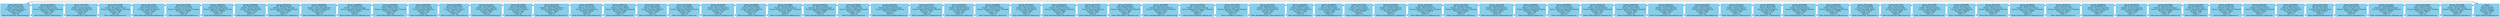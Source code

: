 digraph {
 rankdir=TB;
	Nodo2050740201006->	Nodo5970926381748[constraint=false]; 
	Nodo2050740201006->	Nodo5970926381748[dir=back, constraint=false]; 

 	Nodo2050740201006[shape=box,style=filled,color=skyblue , label = "-Carnet: 201183728
 -DPI: 2050740201006
 -Nombre: Alvin Huckett
 -Carrera: Ingenieria Quimica
 -Password: DGHS2Xi
 -Creditos: 222
 -Edad: 20
 -Edad: AlvinHuckett_60@outlook.org "] 
	Nodo5970926381748->	Nodo1111111111111[constraint=false]; 
	Nodo5970926381748->	Nodo1111111111111[dir=back, constraint=false]; 

 	Nodo5970926381748[shape=box,style=filled,color=skyblue , label = "-Carnet: 201902781
 -DPI: 5970926381748
 -Nombre: Nertie Laurenzi
 -Carrera: Ingenieria Mecanica Industrial
 -Password: 198yxel
 -Creditos: 139
 -Edad: 19
 -Edad: NertieLaurenzi.75@hotmail.es "] 
	Nodo1111111111111->	Nodo5531711621404[constraint=false]; 
	Nodo1111111111111->	Nodo5531711621404[dir=back, constraint=false]; 

 	Nodo1111111111111[shape=box,style=filled,color=skyblue , label = "-Carnet: 201210811
 -DPI: 1111111111111
 -Nombre: Lamont Barthrup
 -Carrera: Ingenieria Mecanica
 -Password: j60uy9
 -Creditos: 53
 -Edad: 25
 -Edad: LamontBarthrup_34@outlook.org "] 
	Nodo5531711621404->	Nodo8429519350118[constraint=false]; 
	Nodo5531711621404->	Nodo8429519350118[dir=back, constraint=false]; 

 	Nodo5531711621404[shape=box,style=filled,color=skyblue , label = "-Carnet: 201315898
 -DPI: 5531711621404
 -Nombre: Bernadette Pescud
 -Carrera: Ingenieria Mecanica Industrial
 -Password: TXz6b
 -Creditos: 190
 -Edad: 28
 -Edad: calificacion@gmail.com "] 
	Nodo8429519350118->	Nodo9029374304090[constraint=false]; 
	Nodo8429519350118->	Nodo9029374304090[dir=back, constraint=false]; 

 	Nodo8429519350118[shape=box,style=filled,color=skyblue , label = "-Carnet: 201115140
 -DPI: 8429519350118
 -Nombre: Pebrook Gircke
 -Carrera: Ingenieria Mecanica
 -Password: Ysgy3Vt
 -Creditos: 172
 -Edad: 19
 -Edad: PebrookGircke93@undefined.org "] 
	Nodo9029374304090->	Nodo8010354636352[constraint=false]; 
	Nodo9029374304090->	Nodo8010354636352[dir=back, constraint=false]; 

 	Nodo9029374304090[shape=box,style=filled,color=skyblue , label = "-Carnet: 201350393
 -DPI: 9029374304090
 -Nombre: Laurie Tumilty
 -Carrera: Ingenieria en Ciencias y Sistemas
 -Password: UKazTS0
 -Creditos: 124
 -Edad: 20
 -Edad: LaurieTumilty58@undefined.com "] 
	Nodo8010354636352->	Nodo3594915493584[constraint=false]; 
	Nodo8010354636352->	Nodo3594915493584[dir=back, constraint=false]; 

 	Nodo8010354636352[shape=box,style=filled,color=skyblue , label = "-Carnet: 201698163
 -DPI: 8010354636352
 -Nombre: Barn Killingbeck
 -Carrera: Ingenieria Mecanica Electrica
 -Password: 38KWHL
 -Creditos: 130
 -Edad: 20
 -Edad: BarnKillingbeck33@gmail.org "] 
	Nodo3594915493584->	Nodo9692561360208[constraint=false]; 
	Nodo3594915493584->	Nodo9692561360208[dir=back, constraint=false]; 

 	Nodo3594915493584[shape=box,style=filled,color=skyblue , label = "-Carnet: 201402462
 -DPI: 3594915493584
 -Nombre: Joscelin Fewings
 -Carrera: Ingenieria Mecanica
 -Password: tF7ZroZ
 -Creditos: 202
 -Edad: 25
 -Edad: JoscelinFewings_56@outlook.es "] 
	Nodo9692561360208->	Nodo0714796787404[constraint=false]; 
	Nodo9692561360208->	Nodo0714796787404[dir=back, constraint=false]; 

 	Nodo9692561360208[shape=box,style=filled,color=skyblue , label = "-Carnet: 201643353
 -DPI: 9692561360208
 -Nombre: Llywellyn Woodnutt
 -Carrera: Ingenieria Mecanica Electrica
 -Password: ui708GE
 -Creditos: 44
 -Edad: 27
 -Edad: LlywellynWoodnutt_83@gmail.es "] 
	Nodo0714796787404->	Nodo3310894947855[constraint=false]; 
	Nodo0714796787404->	Nodo3310894947855[dir=back, constraint=false]; 

 	Nodo0714796787404[shape=box,style=filled,color=skyblue , label = "-Carnet: 201043689
 -DPI: 0714796787404
 -Nombre: Ardene Benediktovich
 -Carrera: Ingenieria Mecanica
 -Password: muiPC17
 -Creditos: 13
 -Edad: 23
 -Edad: ArdeneBenediktovich72@outlook.org "] 
	Nodo3310894947855->	Nodo2689202578134[constraint=false]; 
	Nodo3310894947855->	Nodo2689202578134[dir=back, constraint=false]; 

 	Nodo3310894947855[shape=box,style=filled,color=skyblue , label = "-Carnet: 201489697
 -DPI: 3310894947855
 -Nombre: Judye Rossborough
 -Carrera: Ingenieria Mecanica Electrica
 -Password: k9oGtrw
 -Creditos: 3
 -Edad: 26
 -Edad: JudyeRossborough_49@yahoo.com "] 
	Nodo2689202578134->	Nodo0154497044345[constraint=false]; 
	Nodo2689202578134->	Nodo0154497044345[dir=back, constraint=false]; 

 	Nodo2689202578134[shape=box,style=filled,color=skyblue , label = "-Carnet: 201818908
 -DPI: 2689202578134
 -Nombre: Wilbur Alberts
 -Carrera: Ingenieria en Ciencias y Sistemas
 -Password: SSeRj8d
 -Creditos: 64
 -Edad: 18
 -Edad: WilburAlberts45@hotmail.org "] 
	Nodo0154497044345->	Nodo3762365704505[constraint=false]; 
	Nodo0154497044345->	Nodo3762365704505[dir=back, constraint=false]; 

 	Nodo0154497044345[shape=box,style=filled,color=skyblue , label = "-Carnet: 201816850
 -DPI: 0154497044345
 -Nombre: Emili Palleske
 -Carrera: Ingenieria Mecanica
 -Password: 17x8L
 -Creditos: 28
 -Edad: 21
 -Edad: EmiliPalleske.89@gmail.com "] 
	Nodo3762365704505->	Nodo3347258005328[constraint=false]; 
	Nodo3762365704505->	Nodo3347258005328[dir=back, constraint=false]; 

 	Nodo3762365704505[shape=box,style=filled,color=skyblue , label = "-Carnet: 201232485
 -DPI: 3762365704505
 -Nombre: Vivian Currer
 -Carrera: Ingenieria Quimica
 -Password: xe7yeho
 -Creditos: 218
 -Edad: 28
 -Edad: VivianCurrer_25@outlook.org "] 
	Nodo3347258005328->	Nodo4293824642888[constraint=false]; 
	Nodo3347258005328->	Nodo4293824642888[dir=back, constraint=false]; 

 	Nodo3347258005328[shape=box,style=filled,color=skyblue , label = "-Carnet: 201131811
 -DPI: 3347258005328
 -Nombre: Eloise Trevarthen
 -Carrera: Ingenieria Mecanica
 -Password: B8FP4
 -Creditos: 201
 -Edad: 22
 -Edad: EloiseTrevarthen91@hotmail.es "] 
	Nodo4293824642888->	Nodo5648266954532[constraint=false]; 
	Nodo4293824642888->	Nodo5648266954532[dir=back, constraint=false]; 

 	Nodo4293824642888[shape=box,style=filled,color=skyblue , label = "-Carnet: 201476680
 -DPI: 4293824642888
 -Nombre: Kim Westphal
 -Carrera: Ingenieria Quimica
 -Password: qtry5
 -Creditos: 159
 -Edad: 19
 -Edad: KimWestphal38@yahoo.com "] 
	Nodo5648266954532->	Nodo7672150791181[constraint=false]; 
	Nodo5648266954532->	Nodo7672150791181[dir=back, constraint=false]; 

 	Nodo5648266954532[shape=box,style=filled,color=skyblue , label = "-Carnet: 201511649
 -DPI: 5648266954532
 -Nombre: Aylmar Raubenheimer
 -Carrera: Ingenieria Mecanica
 -Password: 76816q
 -Creditos: 163
 -Edad: 23
 -Edad: AylmarRaubenheimer.27@hotmail.es "] 
	Nodo7672150791181->	Nodo1430797138430[constraint=false]; 
	Nodo7672150791181->	Nodo1430797138430[dir=back, constraint=false]; 

 	Nodo7672150791181[shape=box,style=filled,color=skyblue , label = "-Carnet: 201255643
 -DPI: 7672150791181
 -Nombre: Alvin Huckett
 -Carrera: Ingenieria Industrial
 -Password: g4X4Ak
 -Creditos: 65
 -Edad: 29
 -Edad: AlvinHuckett_63@undefined.org "] 
	Nodo1430797138430->	Nodo3235002226847[constraint=false]; 
	Nodo1430797138430->	Nodo3235002226847[dir=back, constraint=false]; 

 	Nodo1430797138430[shape=box,style=filled,color=skyblue , label = "-Carnet: 201947729
 -DPI: 1430797138430
 -Nombre: Camila Dibbert
 -Carrera: Ingenieria Mecanica Industrial
 -Password: b4wdeP
 -Creditos: 188
 -Edad: 21
 -Edad: CamilaDibbert.81@gmail.com "] 
	Nodo3235002226847->	Nodo3379162068993[constraint=false]; 
	Nodo3235002226847->	Nodo3379162068993[dir=back, constraint=false]; 

 	Nodo3235002226847[shape=box,style=filled,color=skyblue , label = "-Carnet: 201173540
 -DPI: 3235002226847
 -Nombre: Alvin Huckett
 -Carrera: Ingenieria Industrial
 -Password: ITrpSM0
 -Creditos: 104
 -Edad: 22
 -Edad: AlvinHuckett_65@outlook.org "] 
	Nodo3379162068993->	Nodo9302712249273[constraint=false]; 
	Nodo3379162068993->	Nodo9302712249273[dir=back, constraint=false]; 

 	Nodo3379162068993[shape=box,style=filled,color=skyblue , label = "-Carnet: 201704168
 -DPI: 3379162068993
 -Nombre: Tim Goldspink
 -Carrera: Ingenieria Mecanica Electrica
 -Password: Cmg7g
 -Creditos: 137
 -Edad: 19
 -Edad: TimGoldspink.71@aol.com "] 
	Nodo9302712249273->	Nodo6364119505269[constraint=false]; 
	Nodo9302712249273->	Nodo6364119505269[dir=back, constraint=false]; 

 	Nodo9302712249273[shape=box,style=filled,color=skyblue , label = "-Carnet: 201661519
 -DPI: 9302712249273
 -Nombre: Harvey Darbyshire
 -Carrera: Ingenieria Mecanica
 -Password: Asv30
 -Creditos: 55
 -Edad: 26
 -Edad: HarveyDarbyshire_63@gmail.com "] 
	Nodo6364119505269->	Nodo2625352358554[constraint=false]; 
	Nodo6364119505269->	Nodo2625352358554[dir=back, constraint=false]; 

 	Nodo6364119505269[shape=box,style=filled,color=skyblue , label = "-Carnet: 201309890
 -DPI: 6364119505269
 -Nombre: Grayce Poltone
 -Carrera: Ingenieria Industrial
 -Password: bCp3F57
 -Creditos: 133
 -Edad: 18
 -Edad: GraycePoltone_20@hotmail.es "] 
	Nodo2625352358554->	Nodo8696013129504[constraint=false]; 
	Nodo2625352358554->	Nodo8696013129504[dir=back, constraint=false]; 

 	Nodo2625352358554[shape=box,style=filled,color=skyblue , label = "-Carnet: 201740604
 -DPI: 2625352358554
 -Nombre: Llywellyn Woodnutt
 -Carrera: Ingenieria en Ciencias y Sistemas
 -Password: Bk8jU
 -Creditos: 3
 -Edad: 19
 -Edad: LlywellynWoodnutt.46@gmail.org "] 
	Nodo8696013129504->	Nodo3780452896411[constraint=false]; 
	Nodo8696013129504->	Nodo3780452896411[dir=back, constraint=false]; 

 	Nodo8696013129504[shape=box,style=filled,color=skyblue , label = "-Carnet: 201646518
 -DPI: 8696013129504
 -Nombre: Aylmar Raubenheimer
 -Carrera: Ingenieria Mecanica Electrica
 -Password: 3j9MHF
 -Creditos: 192
 -Edad: 22
 -Edad: AylmarRaubenheimer31@aol.com "] 
	Nodo3780452896411->	Nodo6000394094296[constraint=false]; 
	Nodo3780452896411->	Nodo6000394094296[dir=back, constraint=false]; 

 	Nodo3780452896411[shape=box,style=filled,color=skyblue , label = "-Carnet: 201766242
 -DPI: 3780452896411
 -Nombre: Franky Viney
 -Carrera: Ingenieria Mecanica Electrica
 -Password: UC1hKp
 -Creditos: 164
 -Edad: 20
 -Edad: FrankyViney72@aol.com "] 
	Nodo6000394094296->	Nodo5005953751371[constraint=false]; 
	Nodo6000394094296->	Nodo5005953751371[dir=back, constraint=false]; 

 	Nodo6000394094296[shape=box,style=filled,color=skyblue , label = "-Carnet: 201537627
 -DPI: 6000394094296
 -Nombre: Aylmar Raubenheimer
 -Carrera: Ingenieria Mecanica Electrica
 -Password: 82MID7
 -Creditos: 3
 -Edad: 24
 -Edad: AylmarRaubenheimer82@undefined.com "] 
	Nodo5005953751371->	Nodo2193345266141[constraint=false]; 
	Nodo5005953751371->	Nodo2193345266141[dir=back, constraint=false]; 

 	Nodo5005953751371[shape=box,style=filled,color=skyblue , label = "-Carnet: 201327675
 -DPI: 5005953751371
 -Nombre: Lamont Barthrup
 -Carrera: Ingenieria Mecanica Electrica
 -Password: CAt1n
 -Creditos: 171
 -Edad: 20
 -Edad: LamontBarthrup.75@hotmail.org "] 
	Nodo2193345266141->	Nodo7040168688236[constraint=false]; 
	Nodo2193345266141->	Nodo7040168688236[dir=back, constraint=false]; 

 	Nodo2193345266141[shape=box,style=filled,color=skyblue , label = "-Carnet: 201897987
 -DPI: 2193345266141
 -Nombre: Michelle Glanister
 -Carrera: Ingenieria Quimica
 -Password: 8cIUD
 -Creditos: 226
 -Edad: 25
 -Edad: MichelleGlanister.13@aol.org "] 
	Nodo7040168688236->	Nodo6474775706799[constraint=false]; 
	Nodo7040168688236->	Nodo6474775706799[dir=back, constraint=false]; 

 	Nodo7040168688236[shape=box,style=filled,color=skyblue , label = "-Carnet: 201500866
 -DPI: 7040168688236
 -Nombre: Claybourne Nelmes
 -Carrera: Ingenieria en Ciencias y Sistemas
 -Password: 4xCS04
 -Creditos: 121
 -Edad: 19
 -Edad: ClaybourneNelmes_2@aol.com "] 
	Nodo6474775706799->	Nodo2496399691941[constraint=false]; 
	Nodo6474775706799->	Nodo2496399691941[dir=back, constraint=false]; 

 	Nodo6474775706799[shape=box,style=filled,color=skyblue , label = "-Carnet: 201359507
 -DPI: 6474775706799
 -Nombre: Olly Brunelleschi
 -Carrera: Ingenieria Quimica
 -Password: rdjy6j
 -Creditos: 52
 -Edad: 22
 -Edad: OllyBrunelleschi_86@aol.com "] 
	Nodo2496399691941->	Nodo3239472177167[constraint=false]; 
	Nodo2496399691941->	Nodo3239472177167[dir=back, constraint=false]; 

 	Nodo2496399691941[shape=box,style=filled,color=skyblue , label = "-Carnet: 201954202
 -DPI: 2496399691941
 -Nombre: Eloise Trevarthen
 -Carrera: Ingenieria Mecanica Industrial
 -Password: 6RNgz
 -Creditos: 196
 -Edad: 29
 -Edad: EloiseTrevarthen.4@undefined.org "] 
	Nodo3239472177167->	Nodo9082300809939[constraint=false]; 
	Nodo3239472177167->	Nodo9082300809939[dir=back, constraint=false]; 

 	Nodo3239472177167[shape=box,style=filled,color=skyblue , label = "-Carnet: 201412244
 -DPI: 3239472177167
 -Nombre: Eba Keitley
 -Carrera: Ingenieria Industrial
 -Password: BRdQj
 -Creditos: 238
 -Edad: 22
 -Edad: EbaKeitley73@undefined.com "] 
	Nodo9082300809939->	Nodo2831630574772[constraint=false]; 
	Nodo9082300809939->	Nodo2831630574772[dir=back, constraint=false]; 

 	Nodo9082300809939[shape=box,style=filled,color=skyblue , label = "-Carnet: 201234795
 -DPI: 9082300809939
 -Nombre: Wilbur Alberts
 -Carrera: Ingenieria Mecanica Industrial
 -Password: 0oXnv
 -Creditos: 80
 -Edad: 29
 -Edad: WilburAlberts_86@yahoo.com "] 
	Nodo2831630574772->	Nodo3168522176927[constraint=false]; 
	Nodo2831630574772->	Nodo3168522176927[dir=back, constraint=false]; 

 	Nodo2831630574772[shape=box,style=filled,color=skyblue , label = "-Carnet: 201594265
 -DPI: 2831630574772
 -Nombre: Ardene Benediktovich
 -Carrera: Ingenieria Mecanica Industrial
 -Password: 15Asd
 -Creditos: 242
 -Edad: 26
 -Edad: ArdeneBenediktovich_57@hotmail.org "] 
	Nodo3168522176927->	Nodo8311431297185[constraint=false]; 
	Nodo3168522176927->	Nodo8311431297185[dir=back, constraint=false]; 

 	Nodo3168522176927[shape=box,style=filled,color=skyblue , label = "-Carnet: 201790782
 -DPI: 3168522176927
 -Nombre: Claybourne Nelmes
 -Carrera: Ingenieria en Ciencias y Sistemas
 -Password: d70Vi
 -Creditos: 0
 -Edad: 22
 -Edad: ClaybourneNelmes_82@aol.com "] 
	Nodo8311431297185->	Nodo4245428187625[constraint=false]; 
	Nodo8311431297185->	Nodo4245428187625[dir=back, constraint=false]; 

 	Nodo8311431297185[shape=box,style=filled,color=skyblue , label = "-Carnet: 201374369
 -DPI: 8311431297185
 -Nombre: Lionel Messi
 -Carrera: Ingenieria Mecanica Industrial
 -Password: cVzaR8
 -Creditos: 93
 -Edad: 20
 -Edad: LionelMessi.17@aol.es "] 
	Nodo4245428187625->	Nodo2702608963916[constraint=false]; 
	Nodo4245428187625->	Nodo2702608963916[dir=back, constraint=false]; 

 	Nodo4245428187625[shape=box,style=filled,color=skyblue , label = "-Carnet: 201709702
 -DPI: 4245428187625
 -Nombre: Dillon Blandamere
 -Carrera: Ingenieria Industrial
 -Password: 3f5qj
 -Creditos: 84
 -Edad: 20
 -Edad: DillonBlandamere_33@undefined.com "] 
	Nodo2702608963916->	Nodo1332692632257[constraint=false]; 
	Nodo2702608963916->	Nodo1332692632257[dir=back, constraint=false]; 

 	Nodo2702608963916[shape=box,style=filled,color=skyblue , label = "-Carnet: 201635991
 -DPI: 2702608963916
 -Nombre: Boycie Langlais
 -Carrera: Ingenieria Industrial
 -Password: vCGgb2
 -Creditos: 113
 -Edad: 29
 -Edad: BoycieLanglais24@aol.es "] 
	Nodo1332692632257->	Nodo3164173770900[constraint=false]; 
	Nodo1332692632257->	Nodo3164173770900[dir=back, constraint=false]; 

 	Nodo1332692632257[shape=box,style=filled,color=skyblue , label = "-Carnet: 201389879
 -DPI: 1332692632257
 -Nombre: Darn Studdal
 -Carrera: Ingenieria Industrial
 -Password: r80ja
 -Creditos: 244
 -Edad: 23
 -Edad: DarnStuddal88@gmail.com "] 
	Nodo3164173770900->	Nodo8783633019549[constraint=false]; 
	Nodo3164173770900->	Nodo8783633019549[dir=back, constraint=false]; 

 	Nodo3164173770900[shape=box,style=filled,color=skyblue , label = "-Carnet: 201375524
 -DPI: 3164173770900
 -Nombre: Tim Goldspink
 -Carrera: Ingenieria Quimica
 -Password: Nu96Sq3
 -Creditos: 1
 -Edad: 20
 -Edad: TimGoldspink_27@yahoo.es "] 
	Nodo8783633019549->	Nodo6467642780621[constraint=false]; 
	Nodo8783633019549->	Nodo6467642780621[dir=back, constraint=false]; 

 	Nodo8783633019549[shape=box,style=filled,color=skyblue , label = "-Carnet: 201428558
 -DPI: 8783633019549
 -Nombre: Llywellyn Woodnutt
 -Carrera: Ingenieria Mecanica
 -Password: qWlnP7
 -Creditos: 5
 -Edad: 24
 -Edad: LlywellynWoodnutt.12@gmail.es "] 
	Nodo6467642780621->	Nodo6327689577005[constraint=false]; 
	Nodo6467642780621->	Nodo6327689577005[dir=back, constraint=false]; 

 	Nodo6467642780621[shape=box,style=filled,color=skyblue , label = "-Carnet: 201933753
 -DPI: 6467642780621
 -Nombre: Bobina Delacroux
 -Carrera: Ingenieria en Ciencias y Sistemas
 -Password: 8DGPFmN
 -Creditos: 147
 -Edad: 25
 -Edad: BobinaDelacroux_64@gmail.com "] 
	Nodo6327689577005->	Nodo4820546644233[constraint=false]; 
	Nodo6327689577005->	Nodo4820546644233[dir=back, constraint=false]; 

 	Nodo6327689577005[shape=box,style=filled,color=skyblue , label = "-Carnet: 201774497
 -DPI: 6327689577005
 -Nombre: Llywellyn Woodnutt
 -Carrera: Ingenieria en Ciencias y Sistemas
 -Password: RN1Dgbd
 -Creditos: 90
 -Edad: 26
 -Edad: LlywellynWoodnutt_44@aol.org "] 
	Nodo4820546644233->	Nodo3761268073554[constraint=false]; 
	Nodo4820546644233->	Nodo3761268073554[dir=back, constraint=false]; 

 	Nodo4820546644233[shape=box,style=filled,color=skyblue , label = "-Carnet: 201145786
 -DPI: 4820546644233
 -Nombre: Harvey Darbyshire
 -Carrera: Ingenieria Mecanica
 -Password: uJW2Q
 -Creditos: 88
 -Edad: 22
 -Edad: HarveyDarbyshire.56@outlook.com "] 
	Nodo3761268073554->	Nodo7207003476187[constraint=false]; 
	Nodo3761268073554->	Nodo7207003476187[dir=back, constraint=false]; 

 	Nodo3761268073554[shape=box,style=filled,color=skyblue , label = "-Carnet: 201509061
 -DPI: 3761268073554
 -Nombre: Tim Goldspink
 -Carrera: Ingenieria Mecanica Electrica
 -Password: DPx0LQ0
 -Creditos: 108
 -Edad: 23
 -Edad: TimGoldspink.36@aol.com "] 
	Nodo7207003476187->	Nodo7437219208336[constraint=false]; 
	Nodo7207003476187->	Nodo7437219208336[dir=back, constraint=false]; 

 	Nodo7207003476187[shape=box,style=filled,color=skyblue , label = "-Carnet: 201068965
 -DPI: 7207003476187
 -Nombre: Tim Goldspink
 -Carrera: Ingenieria Mecanica Industrial
 -Password: MF4vc6
 -Creditos: 112
 -Edad: 26
 -Edad: TimGoldspink.1@yahoo.org "] 
	Nodo7437219208336->	Nodo3995410773680[constraint=false]; 
	Nodo7437219208336->	Nodo3995410773680[dir=back, constraint=false]; 

 	Nodo7437219208336[shape=box,style=filled,color=skyblue , label = "-Carnet: 201991578
 -DPI: 7437219208336
 -Nombre: Olly Brunelleschi
 -Carrera: Ingenieria Mecanica Industrial
 -Password: H1xi3
 -Creditos: 102
 -Edad: 29
 -Edad: OllyBrunelleschi.78@yahoo.org "] 
	Nodo3995410773680->	Nodo5042024988582[constraint=false]; 
	Nodo3995410773680->	Nodo5042024988582[dir=back, constraint=false]; 

 	Nodo3995410773680[shape=box,style=filled,color=skyblue , label = "-Carnet: 201803912
 -DPI: 3995410773680
 -Nombre: Emili Palleske
 -Carrera: Ingenieria Mecanica Industrial
 -Password: ODYgI
 -Creditos: 205
 -Edad: 26
 -Edad: EmiliPalleske.68@gmail.com "] 
	Nodo5042024988582->	Nodo2503385887437[constraint=false]; 
	Nodo5042024988582->	Nodo2503385887437[dir=back, constraint=false]; 

 	Nodo5042024988582[shape=box,style=filled,color=skyblue , label = "-Carnet: 201921767
 -DPI: 5042024988582
 -Nombre: Consolata Reskelly
 -Carrera: Ingenieria Mecanica
 -Password: cBP1bt7
 -Creditos: 200
 -Edad: 27
 -Edad: ConsolataReskelly.30@undefined.com "] 
	Nodo2503385887437->	Nodo5372214388411[constraint=false]; 
	Nodo2503385887437->	Nodo5372214388411[dir=back, constraint=false]; 

 	Nodo2503385887437[shape=box,style=filled,color=skyblue , label = "-Carnet: 201157605
 -DPI: 2503385887437
 -Nombre: Alonzo Seagrove
 -Carrera: Ingenieria Industrial
 -Password: 92V6h
 -Creditos: 226
 -Edad: 22
 -Edad: AlonzoSeagrove_35@undefined.org "] 
	Nodo5372214388411->	Nodo6772854332066[constraint=false]; 
	Nodo5372214388411->	Nodo6772854332066[dir=back, constraint=false]; 

 	Nodo5372214388411[shape=box,style=filled,color=skyblue , label = "-Carnet: 201761573
 -DPI: 5372214388411
 -Nombre: Alonzo Seagrove
 -Carrera: Ingenieria Quimica
 -Password: 24ldm
 -Creditos: 51
 -Edad: 22
 -Edad: AlonzoSeagrove_54@hotmail.es "] 
	Nodo6772854332066->	Nodo0579054127201[constraint=false]; 
	Nodo6772854332066->	Nodo0579054127201[dir=back, constraint=false]; 

 	Nodo6772854332066[shape=box,style=filled,color=skyblue , label = "-Carnet: 201825364
 -DPI: 6772854332066
 -Nombre: Phillis Syrie
 -Carrera: Ingenieria Quimica
 -Password: rU2QYr
 -Creditos: 111
 -Edad: 28
 -Edad: PhillisSyrie_17@hotmail.es "] 
	Nodo0579054127201->	Nodo6483009710551[constraint=false]; 
	Nodo0579054127201->	Nodo6483009710551[dir=back, constraint=false]; 

 	Nodo0579054127201[shape=box,style=filled,color=skyblue , label = "-Carnet: 201022466
 -DPI: 0579054127201
 -Nombre: Wash Sedgemore
 -Carrera: Ingenieria Mecanica Electrica
 -Password: 1E8vp8
 -Creditos: 130
 -Edad: 29
 -Edad: WashSedgemore_70@outlook.com "] 
	Nodo6483009710551->	Nodo7247421869888[constraint=false]; 
	Nodo6483009710551->	Nodo7247421869888[dir=back, constraint=false]; 

 	Nodo6483009710551[shape=box,style=filled,color=skyblue , label = "-Carnet: 201006295
 -DPI: 6483009710551
 -Nombre: Roderigo Gomme
 -Carrera: Ingenieria Mecanica Electrica
 -Password: w1E8BW
 -Creditos: 23
 -Edad: 24
 -Edad: RoderigoGomme_92@yahoo.org "] 
	Nodo7247421869888->	Nodo1563507262381[constraint=false]; 
	Nodo7247421869888->	Nodo1563507262381[dir=back, constraint=false]; 

 	Nodo7247421869888[shape=box,style=filled,color=skyblue , label = "-Carnet: 201116100
 -DPI: 7247421869888
 -Nombre: Franky Viney
 -Carrera: Ingenieria Quimica
 -Password: 5K0p7N
 -Creditos: 42
 -Edad: 26
 -Edad: FrankyViney_42@hotmail.es "] 
	Nodo1563507262381->	Nodo9030770152211[constraint=false]; 
	Nodo1563507262381->	Nodo9030770152211[dir=back, constraint=false]; 

 	Nodo1563507262381[shape=box,style=filled,color=skyblue , label = "-Carnet: 201773473
 -DPI: 1563507262381
 -Nombre: Krystal Crellin
 -Carrera: Ingenieria Mecanica
 -Password: 3KgBk
 -Creditos: 88
 -Edad: 26
 -Edad: KrystalCrellin.48@outlook.org "] 
	Nodo9030770152211->	Nodo3126321523297[constraint=false]; 
	Nodo9030770152211->	Nodo3126321523297[dir=back, constraint=false]; 

 	Nodo9030770152211[shape=box,style=filled,color=skyblue , label = "-Carnet: 201119966
 -DPI: 9030770152211
 -Nombre: Michelle Glanister
 -Carrera: Ingenieria Industrial
 -Password: J9Tq39
 -Creditos: 225
 -Edad: 23
 -Edad: MichelleGlanister87@outlook.com "] 
	Nodo3126321523297->	Nodo9093933675701[constraint=false]; 
	Nodo3126321523297->	Nodo9093933675701[dir=back, constraint=false]; 

 	Nodo3126321523297[shape=box,style=filled,color=skyblue , label = "-Carnet: 201669286
 -DPI: 3126321523297
 -Nombre: Tim Goldspink
 -Carrera: Ingenieria Mecanica
 -Password: QQNPe8
 -Creditos: 187
 -Edad: 21
 -Edad: TimGoldspink_45@gmail.es "] 
	Nodo9093933675701->	Nodo8208413026556[constraint=false]; 
	Nodo9093933675701->	Nodo8208413026556[dir=back, constraint=false]; 

 	Nodo9093933675701[shape=box,style=filled,color=skyblue , label = "-Carnet: 201147451
 -DPI: 9093933675701
 -Nombre: Ellerey Sherwyn
 -Carrera: Ingenieria Mecanica Electrica
 -Password: 20H3Hx
 -Creditos: 80
 -Edad: 23
 -Edad: EllereySherwyn.51@gmail.es "] 
	Nodo8208413026556->	Nodo9443025623424[constraint=false]; 
	Nodo8208413026556->	Nodo9443025623424[dir=back, constraint=false]; 

 	Nodo8208413026556[shape=box,style=filled,color=skyblue , label = "-Carnet: 201864201
 -DPI: 8208413026556
 -Nombre: Claybourne Nelmes
 -Carrera: Ingenieria en Ciencias y Sistemas
 -Password: 69548z
 -Creditos: 25
 -Edad: 25
 -Edad: ClaybourneNelmes.78@hotmail.com "] 
	Nodo9443025623424->	Nodo6435886693765[constraint=false]; 
	Nodo9443025623424->	Nodo6435886693765[dir=back, constraint=false]; 

 	Nodo9443025623424[shape=box,style=filled,color=skyblue , label = "-Carnet: 201667272
 -DPI: 9443025623424
 -Nombre: Adriaens Timms
 -Carrera: Ingenieria en Ciencias y Sistemas
 -Password: Pe8Ucp
 -Creditos: 237
 -Edad: 21
 -Edad: AdriaensTimms43@aol.org "] 
	Nodo6435886693765->	Nodo6773833243077[constraint=false]; 
	Nodo6435886693765->	Nodo6773833243077[dir=back, constraint=false]; 

 	Nodo6435886693765[shape=box,style=filled,color=skyblue , label = "-Carnet: 201668149
 -DPI: 6435886693765
 -Nombre: Harvey Darbyshire
 -Carrera: Ingenieria Mecanica
 -Password: u4jxe57
 -Creditos: 31
 -Edad: 27
 -Edad: HarveyDarbyshire_31@gmail.org "] 
	Nodo6773833243077->	Nodo4062043125856[constraint=false]; 
	Nodo6773833243077->	Nodo4062043125856[dir=back, constraint=false]; 

 	Nodo6773833243077[shape=box,style=filled,color=skyblue , label = "-Carnet: 201764124
 -DPI: 6773833243077
 -Nombre: Harvey Darbyshire
 -Carrera: Ingenieria Industrial
 -Password: 0DDF8
 -Creditos: 219
 -Edad: 21
 -Edad: HarveyDarbyshire.59@gmail.es "] 
	Nodo4062043125856->	Nodo8292286385716[constraint=false]; 
	Nodo4062043125856->	Nodo8292286385716[dir=back, constraint=false]; 

 	Nodo4062043125856[shape=box,style=filled,color=skyblue , label = "-Carnet: 201516603
 -DPI: 4062043125856
 -Nombre: Aylmar Raubenheimer
 -Carrera: Ingenieria Mecanica Industrial
 -Password: Sv4HFP
 -Creditos: 168
 -Edad: 19
 -Edad: AylmarRaubenheimer.85@aol.com "] 
	Nodo8292286385716->	Nodo2245119831085[constraint=false]; 
	Nodo8292286385716->	Nodo2245119831085[dir=back, constraint=false]; 

 	Nodo8292286385716[shape=box,style=filled,color=skyblue , label = "-Carnet: 201327079
 -DPI: 8292286385716
 -Nombre: Franky Viney
 -Carrera: Ingenieria Industrial
 -Password: GhhLi
 -Creditos: 179
 -Edad: 21
 -Edad: FrankyViney.59@aol.es "] 
	Nodo2245119831085->	Nodo8579079230016[constraint=false]; 
	Nodo2245119831085->	Nodo8579079230016[dir=back, constraint=false]; 

 	Nodo2245119831085[shape=box,style=filled,color=skyblue , label = "-Carnet: 201906670
 -DPI: 2245119831085
 -Nombre: Franky Viney
 -Carrera: Ingenieria Mecanica Industrial
 -Password: PCAanL
 -Creditos: 198
 -Edad: 23
 -Edad: FrankyViney_49@yahoo.es "] 
	Nodo8579079230016->	Nodo1962623323417[constraint=false]; 
	Nodo8579079230016->	Nodo1962623323417[dir=back, constraint=false]; 

 	Nodo8579079230016[shape=box,style=filled,color=skyblue , label = "-Carnet: 201461415
 -DPI: 8579079230016
 -Nombre: Roderigo Gomme
 -Carrera: Ingenieria Mecanica Industrial
 -Password: 6GEfOg
 -Creditos: 113
 -Edad: 20
 -Edad: RoderigoGomme_55@aol.org "] 
	Nodo1962623323417->	Nodo4264540703955[constraint=false]; 
	Nodo1962623323417->	Nodo4264540703955[dir=back, constraint=false]; 

 	Nodo1962623323417[shape=box,style=filled,color=skyblue , label = "-Carnet: 201009015
 -DPI: 1962623323417
 -Nombre: Afton Hounson
 -Carrera: Ingenieria Mecanica
 -Password: PQvEC5
 -Creditos: 12
 -Edad: 23
 -Edad: AftonHounson.43@aol.com "] 
	Nodo4264540703955->	Nodo1169570189320[constraint=false]; 
	Nodo4264540703955->	Nodo1169570189320[dir=back, constraint=false]; 

 	Nodo4264540703955[shape=box,style=filled,color=skyblue , label = "-Carnet: 201137248
 -DPI: 4264540703955
 -Nombre: Eba Keitley
 -Carrera: Ingenieria Mecanica
 -Password: K8ZY0mI
 -Creditos: 35
 -Edad: 22
 -Edad: EbaKeitley83@outlook.org "] 
	Nodo1169570189320->	Nodo7882408800987[constraint=false]; 
	Nodo1169570189320->	Nodo7882408800987[dir=back, constraint=false]; 

 	Nodo1169570189320[shape=box,style=filled,color=skyblue , label = "-Carnet: 201339503
 -DPI: 1169570189320
 -Nombre: Drusilla Louca
 -Carrera: Ingenieria Mecanica Industrial
 -Password: xW0NS
 -Creditos: 41
 -Edad: 29
 -Edad: DrusillaLouca1@outlook.com "] 
	Nodo7882408800987->	Nodo1846903502498[constraint=false]; 
	Nodo7882408800987->	Nodo1846903502498[dir=back, constraint=false]; 

 	Nodo7882408800987[shape=box,style=filled,color=skyblue , label = "-Carnet: 201110247
 -DPI: 7882408800987
 -Nombre: Aylmar Raubenheimer
 -Carrera: Ingenieria Mecanica Electrica
 -Password: oKlY9O7
 -Creditos: 171
 -Edad: 19
 -Edad: AylmarRaubenheimer_82@yahoo.org "] 
	Nodo1846903502498->	Nodo7044319749868[constraint=false]; 
	Nodo1846903502498->	Nodo7044319749868[dir=back, constraint=false]; 

 	Nodo1846903502498[shape=box,style=filled,color=skyblue , label = "-Carnet: 201125580
 -DPI: 1846903502498
 -Nombre: Boycie Langlais
 -Carrera: Ingenieria en Ciencias y Sistemas
 -Password: MhBaUtl
 -Creditos: 190
 -Edad: 21
 -Edad: BoycieLanglais.61@hotmail.com "] 
	Nodo7044319749868->	Nodo02011111[constraint=false]; 
	Nodo7044319749868->	Nodo02011111[dir=back, constraint=false]; 

 	Nodo7044319749868[shape=box,style=filled,color=skyblue , label = "-Carnet: 201315288
 -DPI: 7044319749868
 -Nombre: Joscelin Fewings
 -Carrera: Ingenieria Mecanica Electrica
 -Password: 3htilF
 -Creditos: 89
 -Edad: 27
 -Edad: JoscelinFewings.27@yahoo.es "] 
	Nodo02011111->	Nodo2050740201006[constraint=false]; 
	Nodo02011111->	Nodo2050740201006[dir=back, constraint=false]; 

 	Nodo02011111[shape=box,style=filled,color=skyblue , label = "-Carnet: 
 -DPI: 02011111
 -Nombre: Rodrigo
 -Carrera: Sistemas
 -Password: 1234567
 -Creditos: 203
 -Edad: 20
 -Edad: calificacions@gmail.com "] 
}
